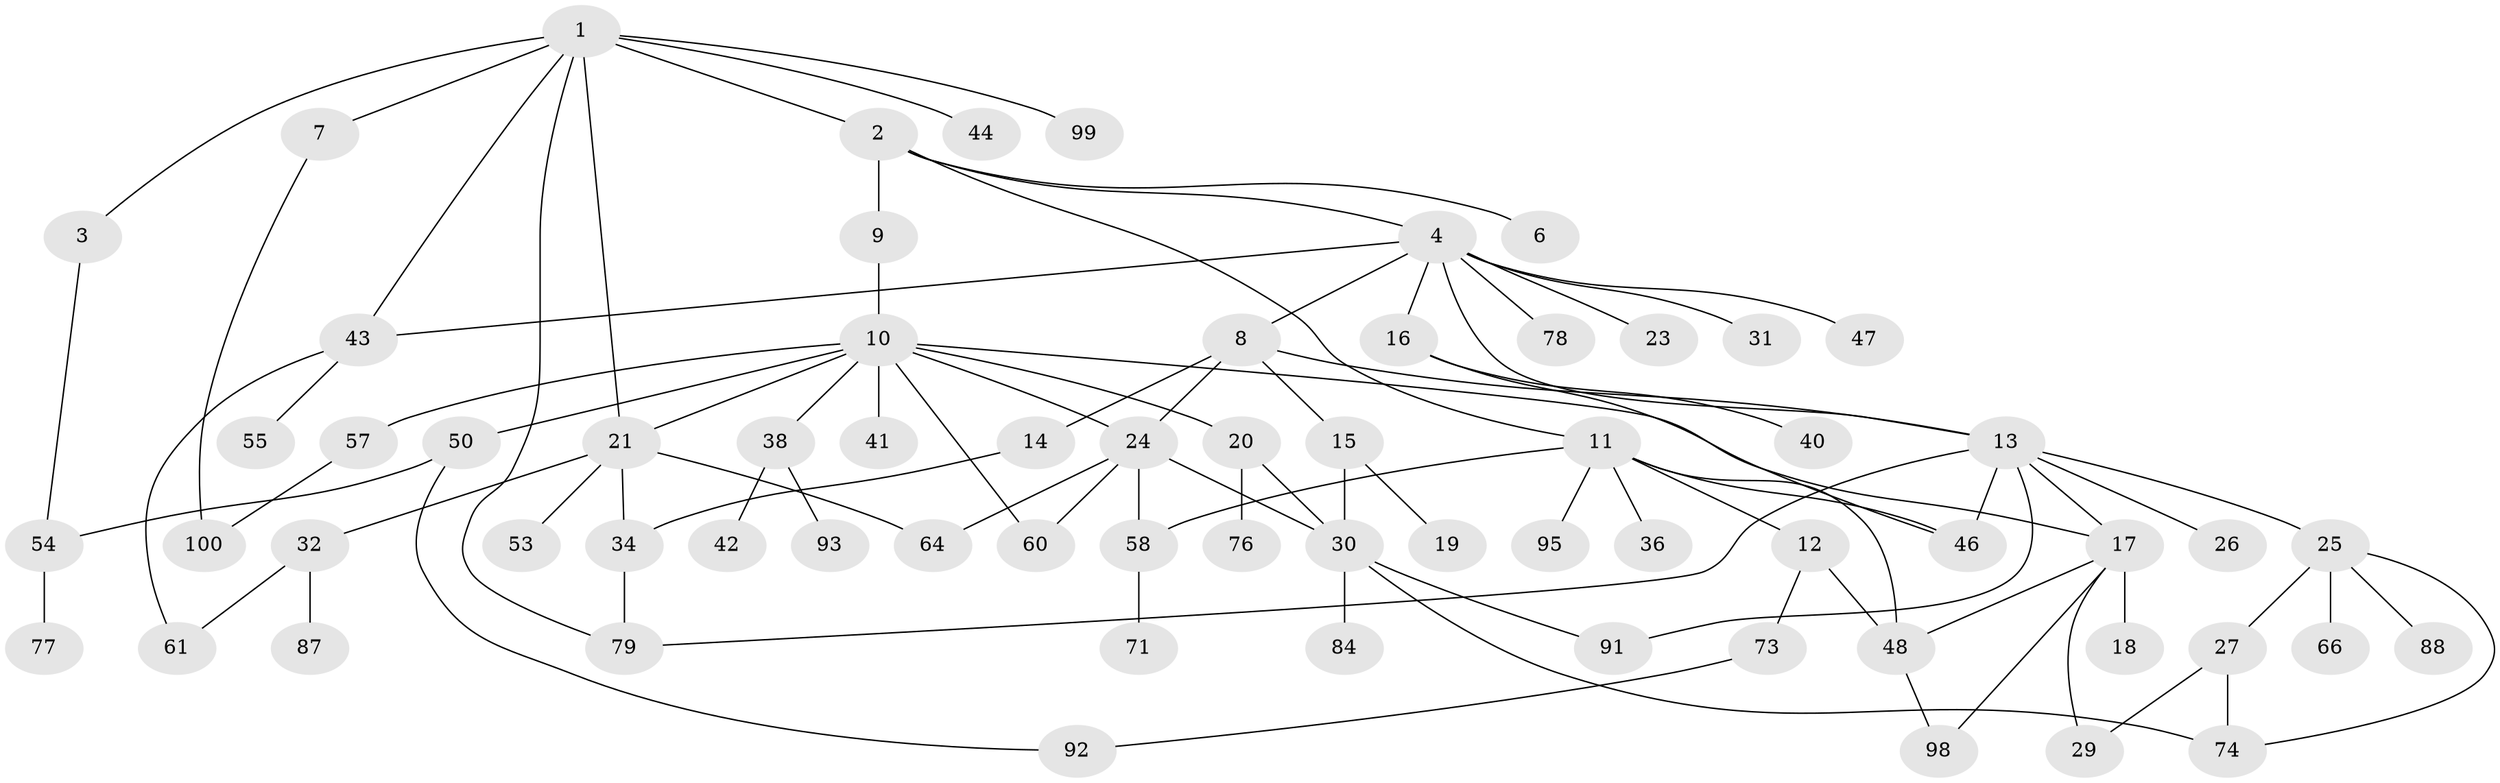 // original degree distribution, {6: 0.02, 5: 0.03, 2: 0.28, 8: 0.02, 4: 0.12, 1: 0.32, 3: 0.19, 7: 0.02}
// Generated by graph-tools (version 1.1) at 2025/38/02/21/25 10:38:51]
// undirected, 67 vertices, 92 edges
graph export_dot {
graph [start="1"]
  node [color=gray90,style=filled];
  1 [super="+5"];
  2;
  3;
  4 [super="+35"];
  6;
  7;
  8;
  9 [super="+59"];
  10 [super="+28"];
  11 [super="+37"];
  12;
  13 [super="+33"];
  14 [super="+72"];
  15 [super="+22"];
  16 [super="+83"];
  17 [super="+39"];
  18;
  19 [super="+45"];
  20 [super="+69"];
  21 [super="+62"];
  23;
  24 [super="+51"];
  25 [super="+85"];
  26;
  27;
  29 [super="+94"];
  30 [super="+81"];
  31 [super="+49"];
  32 [super="+97"];
  34 [super="+65"];
  36 [super="+96"];
  38 [super="+67"];
  40;
  41;
  42 [super="+86"];
  43 [super="+52"];
  44;
  46 [super="+70"];
  47;
  48 [super="+82"];
  50 [super="+75"];
  53;
  54 [super="+68"];
  55 [super="+56"];
  57;
  58 [super="+63"];
  60 [super="+80"];
  61;
  64;
  66;
  71;
  73 [super="+89"];
  74 [super="+90"];
  76;
  77;
  78;
  79;
  84;
  87;
  88;
  91;
  92;
  93;
  95;
  98;
  99;
  100;
  1 -- 2;
  1 -- 3;
  1 -- 7;
  1 -- 21;
  1 -- 99;
  1 -- 43;
  1 -- 44;
  1 -- 79;
  2 -- 4;
  2 -- 6;
  2 -- 9;
  2 -- 11;
  3 -- 54;
  4 -- 8;
  4 -- 13;
  4 -- 16;
  4 -- 23;
  4 -- 31;
  4 -- 47;
  4 -- 78;
  4 -- 43;
  7 -- 100;
  8 -- 14;
  8 -- 15;
  8 -- 13;
  8 -- 24;
  9 -- 10;
  10 -- 20;
  10 -- 24;
  10 -- 41;
  10 -- 50;
  10 -- 57;
  10 -- 60;
  10 -- 17;
  10 -- 21;
  10 -- 38;
  11 -- 12;
  11 -- 36;
  11 -- 46;
  11 -- 58;
  11 -- 95;
  11 -- 48;
  12 -- 73;
  12 -- 48;
  13 -- 17;
  13 -- 25;
  13 -- 26;
  13 -- 79;
  13 -- 91;
  13 -- 46;
  14 -- 34;
  15 -- 19;
  15 -- 30;
  16 -- 40;
  16 -- 46;
  17 -- 18;
  17 -- 48;
  17 -- 98;
  17 -- 29;
  20 -- 30;
  20 -- 76;
  21 -- 32;
  21 -- 53;
  21 -- 34;
  21 -- 64;
  24 -- 64;
  24 -- 60;
  24 -- 58;
  24 -- 30;
  25 -- 27;
  25 -- 66;
  25 -- 88;
  25 -- 74;
  27 -- 29;
  27 -- 74;
  30 -- 74;
  30 -- 91;
  30 -- 84;
  32 -- 87;
  32 -- 61;
  34 -- 79;
  38 -- 42;
  38 -- 93;
  43 -- 55;
  43 -- 61;
  48 -- 98;
  50 -- 92;
  50 -- 54;
  54 -- 77;
  57 -- 100;
  58 -- 71;
  73 -- 92;
}
